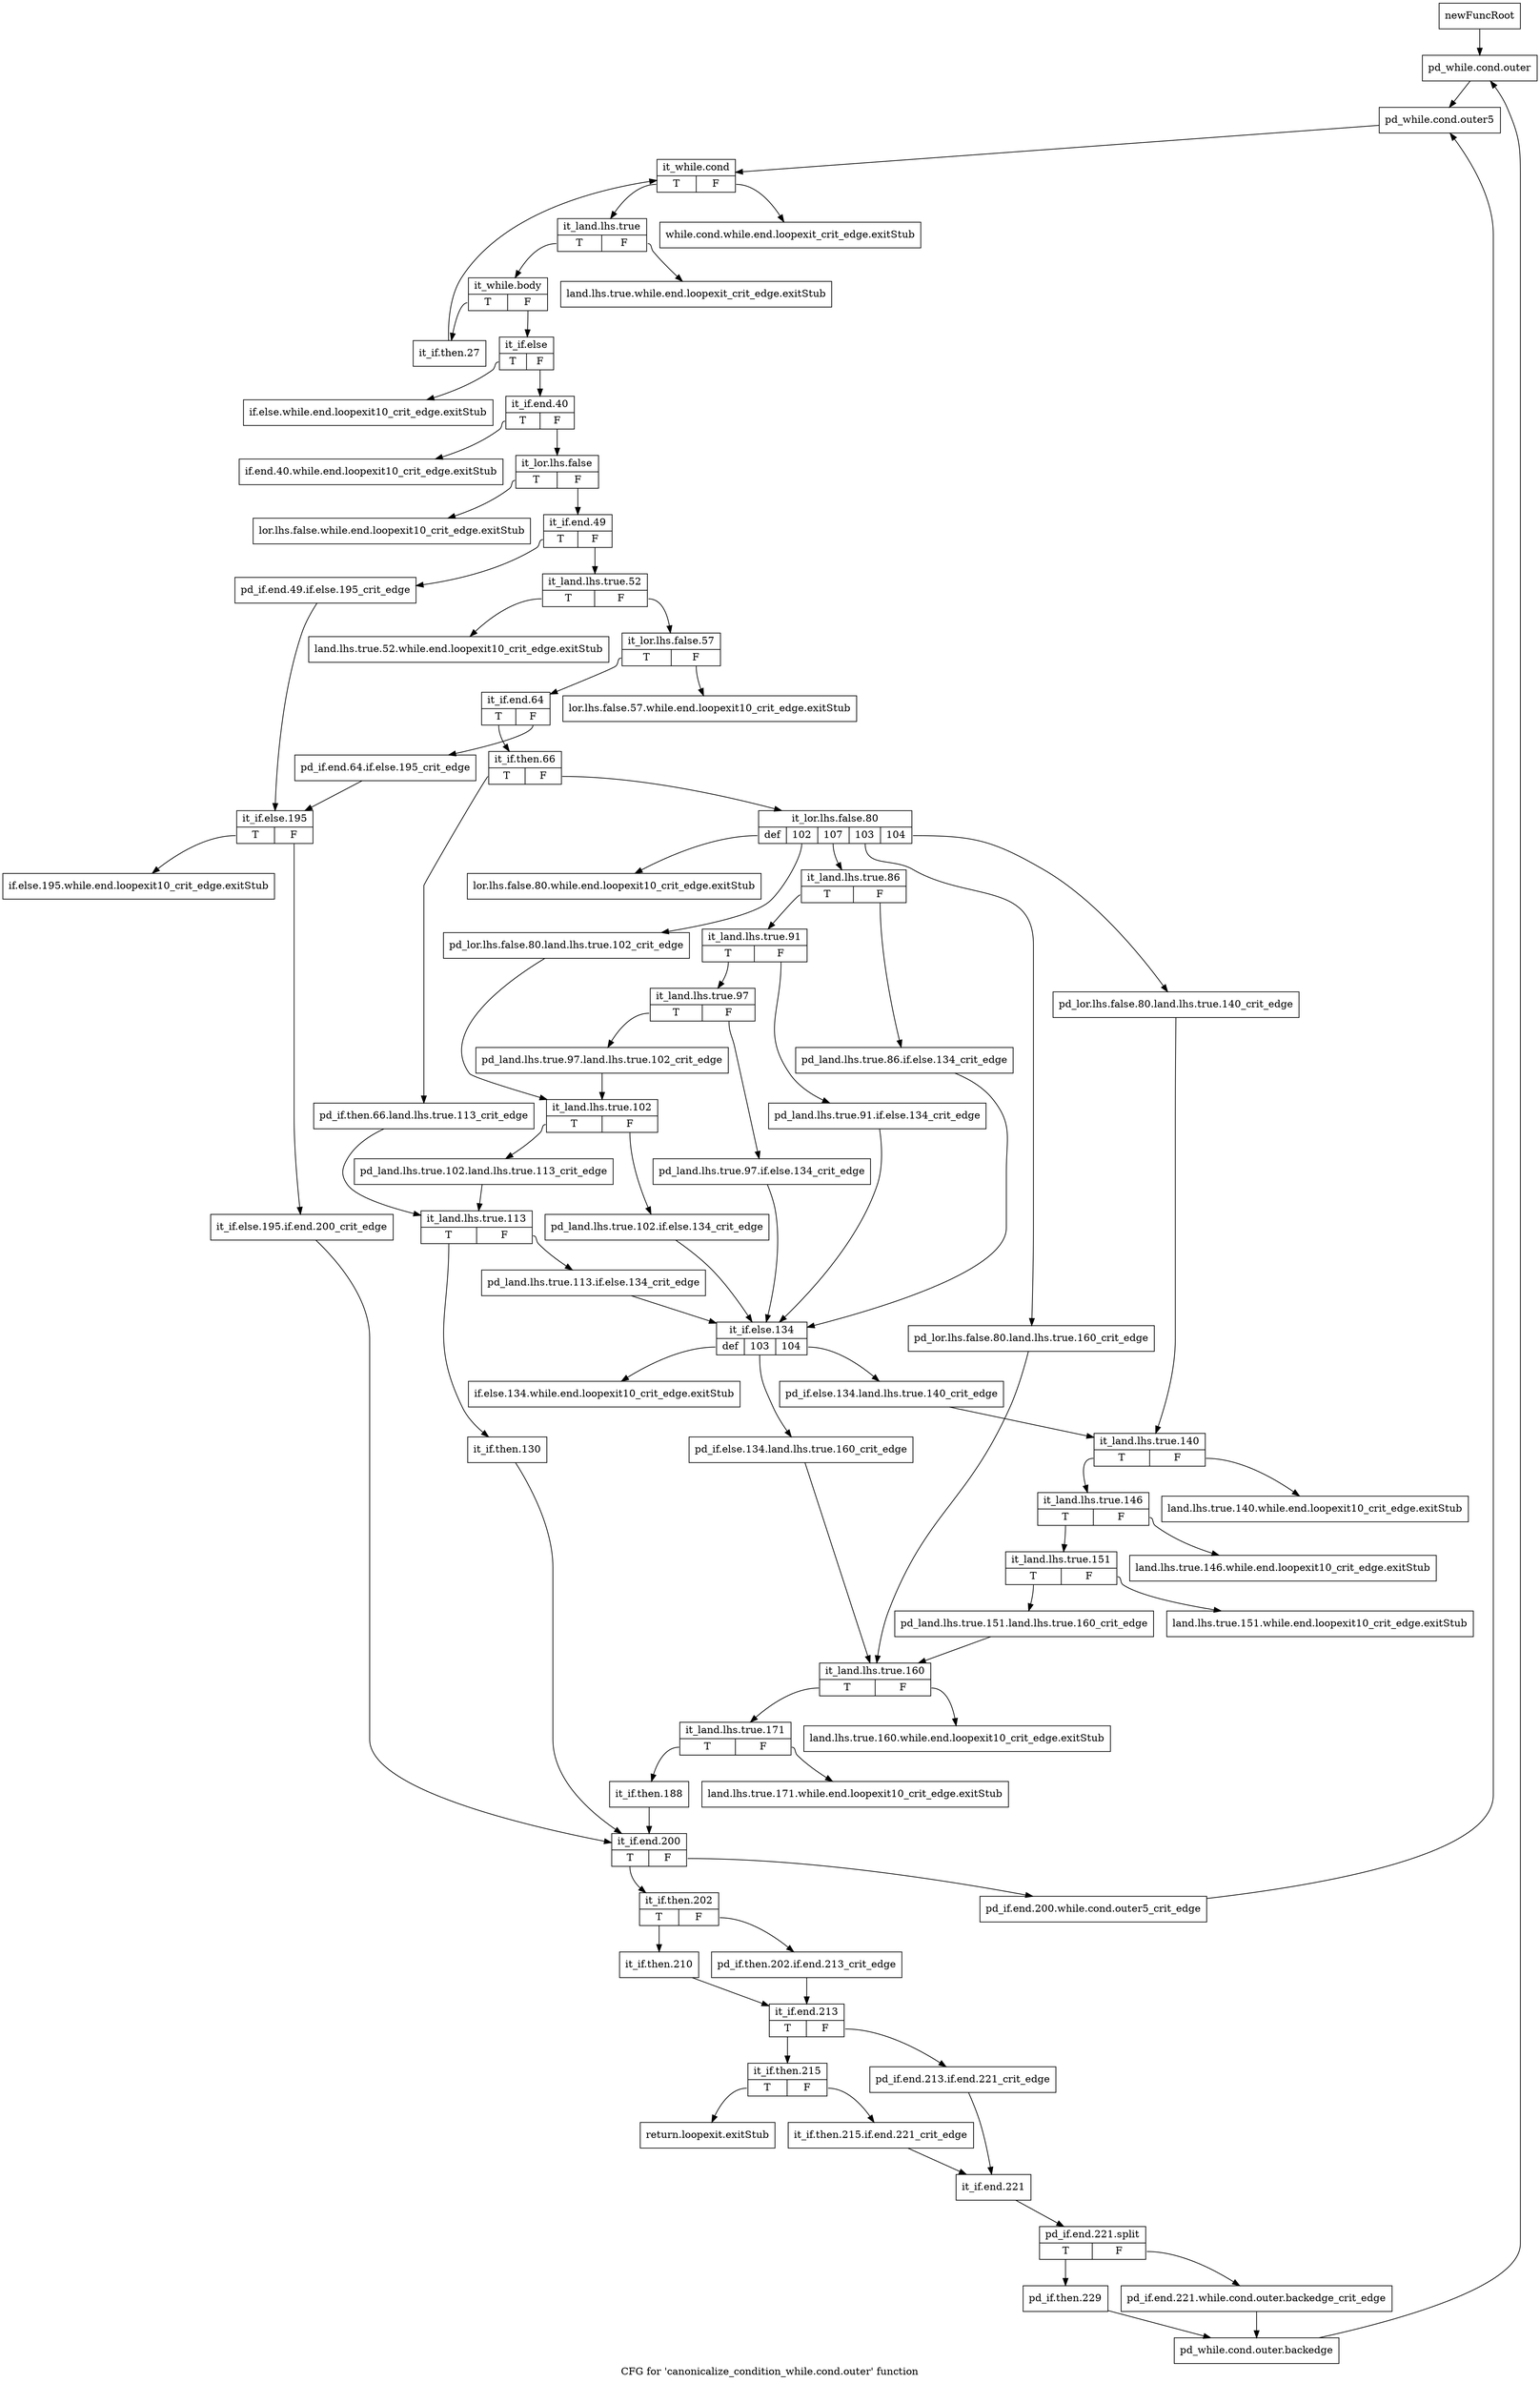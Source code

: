 digraph "CFG for 'canonicalize_condition_while.cond.outer' function" {
	label="CFG for 'canonicalize_condition_while.cond.outer' function";

	Node0xb4a8cb0 [shape=record,label="{newFuncRoot}"];
	Node0xb4a8cb0 -> Node0xb4a9200;
	Node0xb4a8d00 [shape=record,label="{while.cond.while.end.loopexit_crit_edge.exitStub}"];
	Node0xb4a8d50 [shape=record,label="{land.lhs.true.while.end.loopexit_crit_edge.exitStub}"];
	Node0xb4a8da0 [shape=record,label="{if.else.while.end.loopexit10_crit_edge.exitStub}"];
	Node0xb4a8df0 [shape=record,label="{if.end.40.while.end.loopexit10_crit_edge.exitStub}"];
	Node0xb4a8e40 [shape=record,label="{lor.lhs.false.while.end.loopexit10_crit_edge.exitStub}"];
	Node0xb4a8e90 [shape=record,label="{land.lhs.true.52.while.end.loopexit10_crit_edge.exitStub}"];
	Node0xb4a8ee0 [shape=record,label="{lor.lhs.false.57.while.end.loopexit10_crit_edge.exitStub}"];
	Node0xb4a8f30 [shape=record,label="{lor.lhs.false.80.while.end.loopexit10_crit_edge.exitStub}"];
	Node0xb4a8f80 [shape=record,label="{if.else.134.while.end.loopexit10_crit_edge.exitStub}"];
	Node0xb4a8fd0 [shape=record,label="{land.lhs.true.140.while.end.loopexit10_crit_edge.exitStub}"];
	Node0xb4a9020 [shape=record,label="{land.lhs.true.146.while.end.loopexit10_crit_edge.exitStub}"];
	Node0xb4a9070 [shape=record,label="{land.lhs.true.151.while.end.loopexit10_crit_edge.exitStub}"];
	Node0xb4a90c0 [shape=record,label="{land.lhs.true.160.while.end.loopexit10_crit_edge.exitStub}"];
	Node0xb4a9110 [shape=record,label="{land.lhs.true.171.while.end.loopexit10_crit_edge.exitStub}"];
	Node0xb4a9160 [shape=record,label="{if.else.195.while.end.loopexit10_crit_edge.exitStub}"];
	Node0xb4a91b0 [shape=record,label="{return.loopexit.exitStub}"];
	Node0xb4a9200 [shape=record,label="{pd_while.cond.outer}"];
	Node0xb4a9200 -> Node0xb4a9250;
	Node0xb4a9250 [shape=record,label="{pd_while.cond.outer5}"];
	Node0xb4a9250 -> Node0xb4a92a0;
	Node0xb4a92a0 [shape=record,label="{it_while.cond|{<s0>T|<s1>F}}"];
	Node0xb4a92a0:s0 -> Node0xb4a92f0;
	Node0xb4a92a0:s1 -> Node0xb4a8d00;
	Node0xb4a92f0 [shape=record,label="{it_land.lhs.true|{<s0>T|<s1>F}}"];
	Node0xb4a92f0:s0 -> Node0xb4a9340;
	Node0xb4a92f0:s1 -> Node0xb4a8d50;
	Node0xb4a9340 [shape=record,label="{it_while.body|{<s0>T|<s1>F}}"];
	Node0xb4a9340:s0 -> Node0xb4aa420;
	Node0xb4a9340:s1 -> Node0xb4a9390;
	Node0xb4a9390 [shape=record,label="{it_if.else|{<s0>T|<s1>F}}"];
	Node0xb4a9390:s0 -> Node0xb4a8da0;
	Node0xb4a9390:s1 -> Node0xb4a93e0;
	Node0xb4a93e0 [shape=record,label="{it_if.end.40|{<s0>T|<s1>F}}"];
	Node0xb4a93e0:s0 -> Node0xb4a8df0;
	Node0xb4a93e0:s1 -> Node0xb4a9430;
	Node0xb4a9430 [shape=record,label="{it_lor.lhs.false|{<s0>T|<s1>F}}"];
	Node0xb4a9430:s0 -> Node0xb4a8e40;
	Node0xb4a9430:s1 -> Node0xb4a9480;
	Node0xb4a9480 [shape=record,label="{it_if.end.49|{<s0>T|<s1>F}}"];
	Node0xb4a9480:s0 -> Node0xb4a9f20;
	Node0xb4a9480:s1 -> Node0xb4a94d0;
	Node0xb4a94d0 [shape=record,label="{it_land.lhs.true.52|{<s0>T|<s1>F}}"];
	Node0xb4a94d0:s0 -> Node0xb4a8e90;
	Node0xb4a94d0:s1 -> Node0xb4a9520;
	Node0xb4a9520 [shape=record,label="{it_lor.lhs.false.57|{<s0>T|<s1>F}}"];
	Node0xb4a9520:s0 -> Node0xb4a9570;
	Node0xb4a9520:s1 -> Node0xb4a8ee0;
	Node0xb4a9570 [shape=record,label="{it_if.end.64|{<s0>T|<s1>F}}"];
	Node0xb4a9570:s0 -> Node0xb4a9610;
	Node0xb4a9570:s1 -> Node0xb4a95c0;
	Node0xb4a95c0 [shape=record,label="{pd_if.end.64.if.else.195_crit_edge}"];
	Node0xb4a95c0 -> Node0xb4a9f70;
	Node0xb4a9610 [shape=record,label="{it_if.then.66|{<s0>T|<s1>F}}"];
	Node0xb4a9610:s0 -> Node0xb4a9ac0;
	Node0xb4a9610:s1 -> Node0xb4a9660;
	Node0xb4a9660 [shape=record,label="{it_lor.lhs.false.80|{<s0>def|<s1>102|<s2>107|<s3>103|<s4>104}}"];
	Node0xb4a9660:s0 -> Node0xb4a8f30;
	Node0xb4a9660:s1 -> Node0xb4a9980;
	Node0xb4a9660:s2 -> Node0xb4a9750;
	Node0xb4a9660:s3 -> Node0xb4a9700;
	Node0xb4a9660:s4 -> Node0xb4a96b0;
	Node0xb4a96b0 [shape=record,label="{pd_lor.lhs.false.80.land.lhs.true.140_crit_edge}"];
	Node0xb4a96b0 -> Node0xb4a9c50;
	Node0xb4a9700 [shape=record,label="{pd_lor.lhs.false.80.land.lhs.true.160_crit_edge}"];
	Node0xb4a9700 -> Node0xb4a9de0;
	Node0xb4a9750 [shape=record,label="{it_land.lhs.true.86|{<s0>T|<s1>F}}"];
	Node0xb4a9750:s0 -> Node0xb4a97f0;
	Node0xb4a9750:s1 -> Node0xb4a97a0;
	Node0xb4a97a0 [shape=record,label="{pd_land.lhs.true.86.if.else.134_crit_edge}"];
	Node0xb4a97a0 -> Node0xb4a9bb0;
	Node0xb4a97f0 [shape=record,label="{it_land.lhs.true.91|{<s0>T|<s1>F}}"];
	Node0xb4a97f0:s0 -> Node0xb4a9890;
	Node0xb4a97f0:s1 -> Node0xb4a9840;
	Node0xb4a9840 [shape=record,label="{pd_land.lhs.true.91.if.else.134_crit_edge}"];
	Node0xb4a9840 -> Node0xb4a9bb0;
	Node0xb4a9890 [shape=record,label="{it_land.lhs.true.97|{<s0>T|<s1>F}}"];
	Node0xb4a9890:s0 -> Node0xb4a9930;
	Node0xb4a9890:s1 -> Node0xb4a98e0;
	Node0xb4a98e0 [shape=record,label="{pd_land.lhs.true.97.if.else.134_crit_edge}"];
	Node0xb4a98e0 -> Node0xb4a9bb0;
	Node0xb4a9930 [shape=record,label="{pd_land.lhs.true.97.land.lhs.true.102_crit_edge}"];
	Node0xb4a9930 -> Node0xb4a99d0;
	Node0xb4a9980 [shape=record,label="{pd_lor.lhs.false.80.land.lhs.true.102_crit_edge}"];
	Node0xb4a9980 -> Node0xb4a99d0;
	Node0xb4a99d0 [shape=record,label="{it_land.lhs.true.102|{<s0>T|<s1>F}}"];
	Node0xb4a99d0:s0 -> Node0xb4a9a70;
	Node0xb4a99d0:s1 -> Node0xb4a9a20;
	Node0xb4a9a20 [shape=record,label="{pd_land.lhs.true.102.if.else.134_crit_edge}"];
	Node0xb4a9a20 -> Node0xb4a9bb0;
	Node0xb4a9a70 [shape=record,label="{pd_land.lhs.true.102.land.lhs.true.113_crit_edge}"];
	Node0xb4a9a70 -> Node0xb4a9b10;
	Node0xb4a9ac0 [shape=record,label="{pd_if.then.66.land.lhs.true.113_crit_edge}"];
	Node0xb4a9ac0 -> Node0xb4a9b10;
	Node0xb4a9b10 [shape=record,label="{it_land.lhs.true.113|{<s0>T|<s1>F}}"];
	Node0xb4a9b10:s0 -> Node0xb4a9ed0;
	Node0xb4a9b10:s1 -> Node0xb4a9b60;
	Node0xb4a9b60 [shape=record,label="{pd_land.lhs.true.113.if.else.134_crit_edge}"];
	Node0xb4a9b60 -> Node0xb4a9bb0;
	Node0xb4a9bb0 [shape=record,label="{it_if.else.134|{<s0>def|<s1>103|<s2>104}}"];
	Node0xb4a9bb0:s0 -> Node0xb4a8f80;
	Node0xb4a9bb0:s1 -> Node0xb4a9d90;
	Node0xb4a9bb0:s2 -> Node0xb4a9c00;
	Node0xb4a9c00 [shape=record,label="{pd_if.else.134.land.lhs.true.140_crit_edge}"];
	Node0xb4a9c00 -> Node0xb4a9c50;
	Node0xb4a9c50 [shape=record,label="{it_land.lhs.true.140|{<s0>T|<s1>F}}"];
	Node0xb4a9c50:s0 -> Node0xb4a9ca0;
	Node0xb4a9c50:s1 -> Node0xb4a8fd0;
	Node0xb4a9ca0 [shape=record,label="{it_land.lhs.true.146|{<s0>T|<s1>F}}"];
	Node0xb4a9ca0:s0 -> Node0xb4a9cf0;
	Node0xb4a9ca0:s1 -> Node0xb4a9020;
	Node0xb4a9cf0 [shape=record,label="{it_land.lhs.true.151|{<s0>T|<s1>F}}"];
	Node0xb4a9cf0:s0 -> Node0xb4a9d40;
	Node0xb4a9cf0:s1 -> Node0xb4a9070;
	Node0xb4a9d40 [shape=record,label="{pd_land.lhs.true.151.land.lhs.true.160_crit_edge}"];
	Node0xb4a9d40 -> Node0xb4a9de0;
	Node0xb4a9d90 [shape=record,label="{pd_if.else.134.land.lhs.true.160_crit_edge}"];
	Node0xb4a9d90 -> Node0xb4a9de0;
	Node0xb4a9de0 [shape=record,label="{it_land.lhs.true.160|{<s0>T|<s1>F}}"];
	Node0xb4a9de0:s0 -> Node0xb4a9e30;
	Node0xb4a9de0:s1 -> Node0xb4a90c0;
	Node0xb4a9e30 [shape=record,label="{it_land.lhs.true.171|{<s0>T|<s1>F}}"];
	Node0xb4a9e30:s0 -> Node0xb4a9e80;
	Node0xb4a9e30:s1 -> Node0xb4a9110;
	Node0xb4a9e80 [shape=record,label="{it_if.then.188}"];
	Node0xb4a9e80 -> Node0xb4aa010;
	Node0xb4a9ed0 [shape=record,label="{it_if.then.130}"];
	Node0xb4a9ed0 -> Node0xb4aa010;
	Node0xb4a9f20 [shape=record,label="{pd_if.end.49.if.else.195_crit_edge}"];
	Node0xb4a9f20 -> Node0xb4a9f70;
	Node0xb4a9f70 [shape=record,label="{it_if.else.195|{<s0>T|<s1>F}}"];
	Node0xb4a9f70:s0 -> Node0xb4a9160;
	Node0xb4a9f70:s1 -> Node0xb4a9fc0;
	Node0xb4a9fc0 [shape=record,label="{it_if.else.195.if.end.200_crit_edge}"];
	Node0xb4a9fc0 -> Node0xb4aa010;
	Node0xb4aa010 [shape=record,label="{it_if.end.200|{<s0>T|<s1>F}}"];
	Node0xb4aa010:s0 -> Node0xb4aa0b0;
	Node0xb4aa010:s1 -> Node0xb4aa060;
	Node0xb4aa060 [shape=record,label="{pd_if.end.200.while.cond.outer5_crit_edge}"];
	Node0xb4aa060 -> Node0xb4a9250;
	Node0xb4aa0b0 [shape=record,label="{it_if.then.202|{<s0>T|<s1>F}}"];
	Node0xb4aa0b0:s0 -> Node0xb4aa150;
	Node0xb4aa0b0:s1 -> Node0xb4aa100;
	Node0xb4aa100 [shape=record,label="{pd_if.then.202.if.end.213_crit_edge}"];
	Node0xb4aa100 -> Node0xb4aa1a0;
	Node0xb4aa150 [shape=record,label="{it_if.then.210}"];
	Node0xb4aa150 -> Node0xb4aa1a0;
	Node0xb4aa1a0 [shape=record,label="{it_if.end.213|{<s0>T|<s1>F}}"];
	Node0xb4aa1a0:s0 -> Node0xb4aa240;
	Node0xb4aa1a0:s1 -> Node0xb4aa1f0;
	Node0xb4aa1f0 [shape=record,label="{pd_if.end.213.if.end.221_crit_edge}"];
	Node0xb4aa1f0 -> Node0xb4aa2e0;
	Node0xb4aa240 [shape=record,label="{it_if.then.215|{<s0>T|<s1>F}}"];
	Node0xb4aa240:s0 -> Node0xb4a91b0;
	Node0xb4aa240:s1 -> Node0xb4aa290;
	Node0xb4aa290 [shape=record,label="{it_if.then.215.if.end.221_crit_edge}"];
	Node0xb4aa290 -> Node0xb4aa2e0;
	Node0xb4aa2e0 [shape=record,label="{it_if.end.221}"];
	Node0xb4aa2e0 -> Node0xf852d00;
	Node0xf852d00 [shape=record,label="{pd_if.end.221.split|{<s0>T|<s1>F}}"];
	Node0xf852d00:s0 -> Node0xb4aa380;
	Node0xf852d00:s1 -> Node0xb4aa330;
	Node0xb4aa330 [shape=record,label="{pd_if.end.221.while.cond.outer.backedge_crit_edge}"];
	Node0xb4aa330 -> Node0xb4aa3d0;
	Node0xb4aa380 [shape=record,label="{pd_if.then.229}"];
	Node0xb4aa380 -> Node0xb4aa3d0;
	Node0xb4aa3d0 [shape=record,label="{pd_while.cond.outer.backedge}"];
	Node0xb4aa3d0 -> Node0xb4a9200;
	Node0xb4aa420 [shape=record,label="{it_if.then.27}"];
	Node0xb4aa420 -> Node0xb4a92a0;
}
